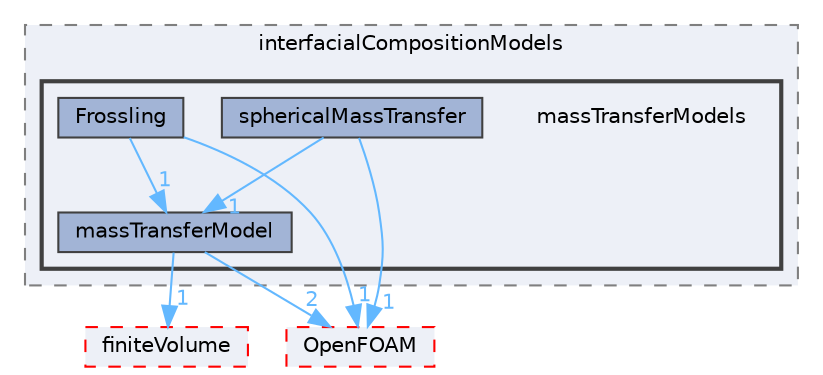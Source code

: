 digraph "src/phaseSystemModels/reactingEuler/multiphaseSystem/interfacialCompositionModels/massTransferModels"
{
 // LATEX_PDF_SIZE
  bgcolor="transparent";
  edge [fontname=Helvetica,fontsize=10,labelfontname=Helvetica,labelfontsize=10];
  node [fontname=Helvetica,fontsize=10,shape=box,height=0.2,width=0.4];
  compound=true
  subgraph clusterdir_c9eb74ea5be55f867422cccc8fbf9bc7 {
    graph [ bgcolor="#edf0f7", pencolor="grey50", label="interfacialCompositionModels", fontname=Helvetica,fontsize=10 style="filled,dashed", URL="dir_c9eb74ea5be55f867422cccc8fbf9bc7.html",tooltip=""]
  subgraph clusterdir_a4794796310765c689f03c8d327020cb {
    graph [ bgcolor="#edf0f7", pencolor="grey25", label="", fontname=Helvetica,fontsize=10 style="filled,bold", URL="dir_a4794796310765c689f03c8d327020cb.html",tooltip=""]
    dir_a4794796310765c689f03c8d327020cb [shape=plaintext, label="massTransferModels"];
  dir_46c30514c277c03b66ff4b05646ad015 [label="Frossling", fillcolor="#a2b4d6", color="grey25", style="filled", URL="dir_46c30514c277c03b66ff4b05646ad015.html",tooltip=""];
  dir_a5077a971f9baff9220be15bdbf942c8 [label="massTransferModel", fillcolor="#a2b4d6", color="grey25", style="filled", URL="dir_a5077a971f9baff9220be15bdbf942c8.html",tooltip=""];
  dir_2703d218ffb9859ef6825847cf5c9fbf [label="sphericalMassTransfer", fillcolor="#a2b4d6", color="grey25", style="filled", URL="dir_2703d218ffb9859ef6825847cf5c9fbf.html",tooltip=""];
  }
  }
  dir_9bd15774b555cf7259a6fa18f99fe99b [label="finiteVolume", fillcolor="#edf0f7", color="red", style="filled,dashed", URL="dir_9bd15774b555cf7259a6fa18f99fe99b.html",tooltip=""];
  dir_c5473ff19b20e6ec4dfe5c310b3778a8 [label="OpenFOAM", fillcolor="#edf0f7", color="red", style="filled,dashed", URL="dir_c5473ff19b20e6ec4dfe5c310b3778a8.html",tooltip=""];
  dir_46c30514c277c03b66ff4b05646ad015->dir_a5077a971f9baff9220be15bdbf942c8 [headlabel="1", labeldistance=1.5 headhref="dir_001503_002323.html" href="dir_001503_002323.html" color="steelblue1" fontcolor="steelblue1"];
  dir_46c30514c277c03b66ff4b05646ad015->dir_c5473ff19b20e6ec4dfe5c310b3778a8 [headlabel="1", labeldistance=1.5 headhref="dir_001503_002695.html" href="dir_001503_002695.html" color="steelblue1" fontcolor="steelblue1"];
  dir_a5077a971f9baff9220be15bdbf942c8->dir_9bd15774b555cf7259a6fa18f99fe99b [headlabel="1", labeldistance=1.5 headhref="dir_002323_001387.html" href="dir_002323_001387.html" color="steelblue1" fontcolor="steelblue1"];
  dir_a5077a971f9baff9220be15bdbf942c8->dir_c5473ff19b20e6ec4dfe5c310b3778a8 [headlabel="2", labeldistance=1.5 headhref="dir_002323_002695.html" href="dir_002323_002695.html" color="steelblue1" fontcolor="steelblue1"];
  dir_2703d218ffb9859ef6825847cf5c9fbf->dir_a5077a971f9baff9220be15bdbf942c8 [headlabel="1", labeldistance=1.5 headhref="dir_003704_002323.html" href="dir_003704_002323.html" color="steelblue1" fontcolor="steelblue1"];
  dir_2703d218ffb9859ef6825847cf5c9fbf->dir_c5473ff19b20e6ec4dfe5c310b3778a8 [headlabel="1", labeldistance=1.5 headhref="dir_003704_002695.html" href="dir_003704_002695.html" color="steelblue1" fontcolor="steelblue1"];
}
